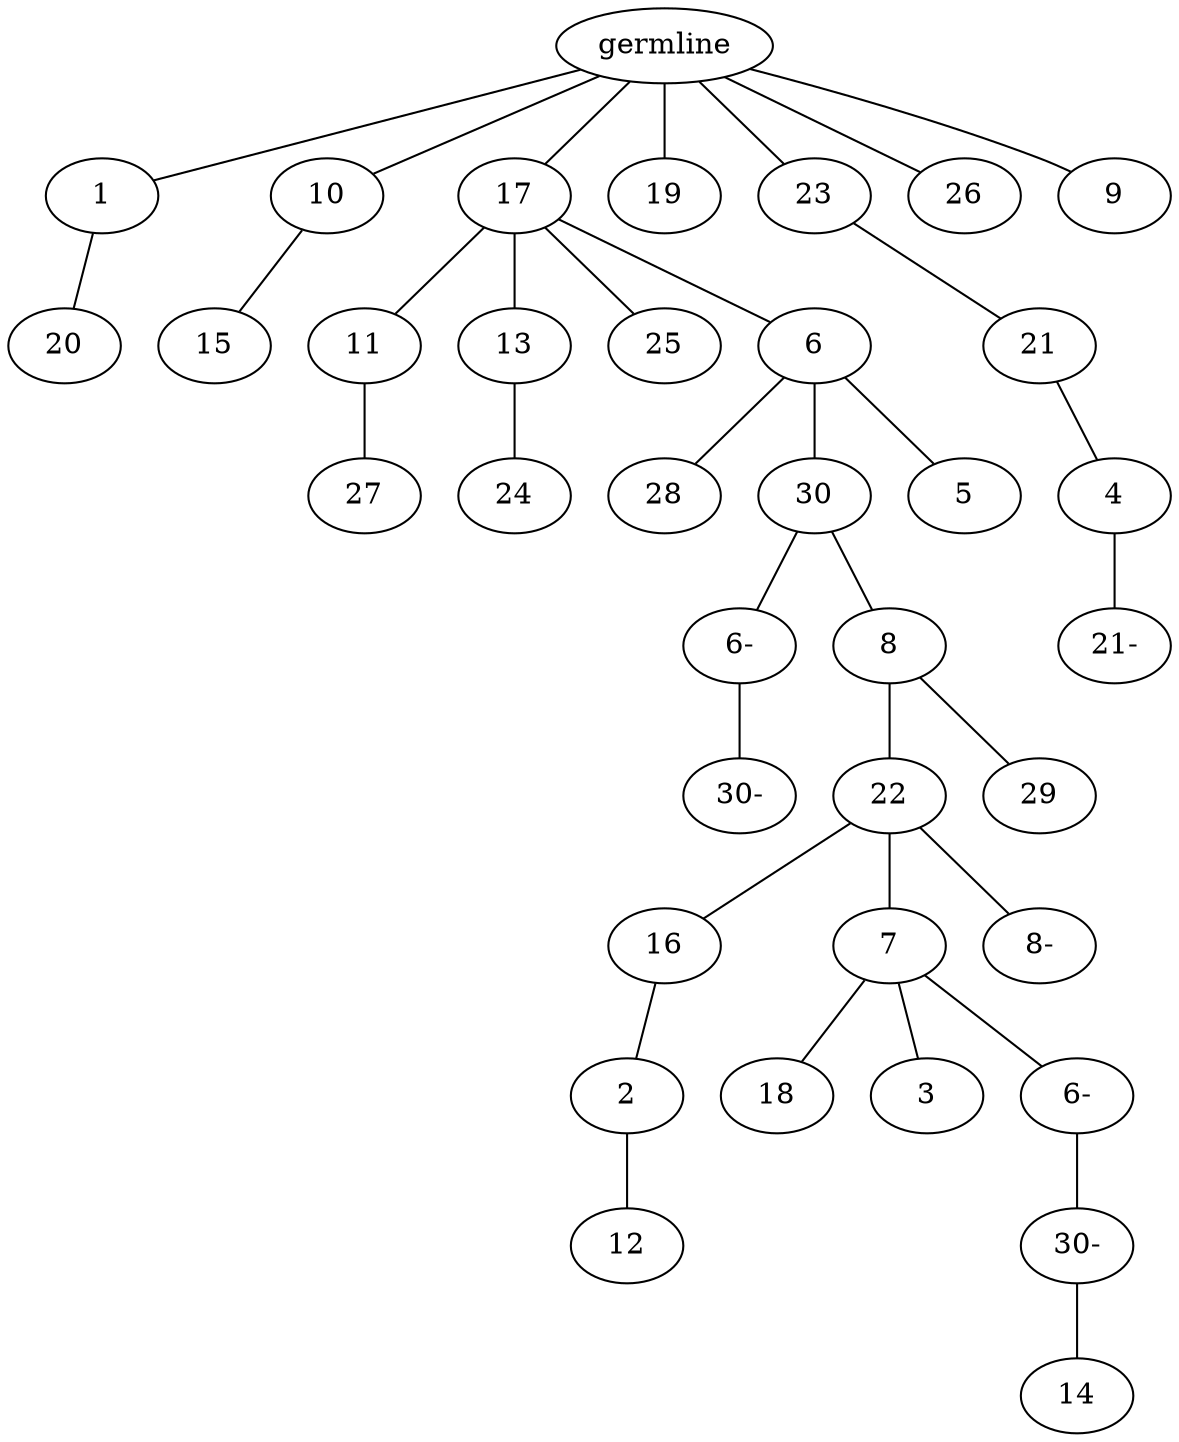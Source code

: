 graph tree {
    "139724084847232" [label="germline"];
    "139724084691152" [label="1"];
    "139724084691632" [label="20"];
    "139724084692352" [label="10"];
    "139724084691872" [label="15"];
    "139724084692544" [label="17"];
    "139724084692400" [label="11"];
    "139724084692496" [label="27"];
    "139724084693216" [label="13"];
    "139724084692784" [label="24"];
    "139724084693408" [label="25"];
    "139724084691056" [label="6"];
    "139724084692304" [label="28"];
    "139724084693264" [label="30"];
    "139724084693552" [label="6-"];
    "139724084694080" [label="30-"];
    "139724084694656" [label="8"];
    "139724084694272" [label="22"];
    "139724084694560" [label="16"];
    "139724084694992" [label="2"];
    "139724084764976" [label="12"];
    "139724084694512" [label="7"];
    "139724084765504" [label="18"];
    "139724096409120" [label="3"];
    "139724084764928" [label="6-"];
    "139724084765264" [label="30-"];
    "139724084765696" [label="14"];
    "139724084694896" [label="8-"];
    "139724084694464" [label="29"];
    "139724084694944" [label="5"];
    "139724084693696" [label="19"];
    "139724084691200" [label="23"];
    "139724084693840" [label="21"];
    "139724091202144" [label="4"];
    "139724091202720" [label="21-"];
    "139724084693072" [label="26"];
    "139724084767376" [label="9"];
    "139724084847232" -- "139724084691152";
    "139724084847232" -- "139724084692352";
    "139724084847232" -- "139724084692544";
    "139724084847232" -- "139724084693696";
    "139724084847232" -- "139724084691200";
    "139724084847232" -- "139724084693072";
    "139724084847232" -- "139724084767376";
    "139724084691152" -- "139724084691632";
    "139724084692352" -- "139724084691872";
    "139724084692544" -- "139724084692400";
    "139724084692544" -- "139724084693216";
    "139724084692544" -- "139724084693408";
    "139724084692544" -- "139724084691056";
    "139724084692400" -- "139724084692496";
    "139724084693216" -- "139724084692784";
    "139724084691056" -- "139724084692304";
    "139724084691056" -- "139724084693264";
    "139724084691056" -- "139724084694944";
    "139724084693264" -- "139724084693552";
    "139724084693264" -- "139724084694656";
    "139724084693552" -- "139724084694080";
    "139724084694656" -- "139724084694272";
    "139724084694656" -- "139724084694464";
    "139724084694272" -- "139724084694560";
    "139724084694272" -- "139724084694512";
    "139724084694272" -- "139724084694896";
    "139724084694560" -- "139724084694992";
    "139724084694992" -- "139724084764976";
    "139724084694512" -- "139724084765504";
    "139724084694512" -- "139724096409120";
    "139724084694512" -- "139724084764928";
    "139724084764928" -- "139724084765264";
    "139724084765264" -- "139724084765696";
    "139724084691200" -- "139724084693840";
    "139724084693840" -- "139724091202144";
    "139724091202144" -- "139724091202720";
}
